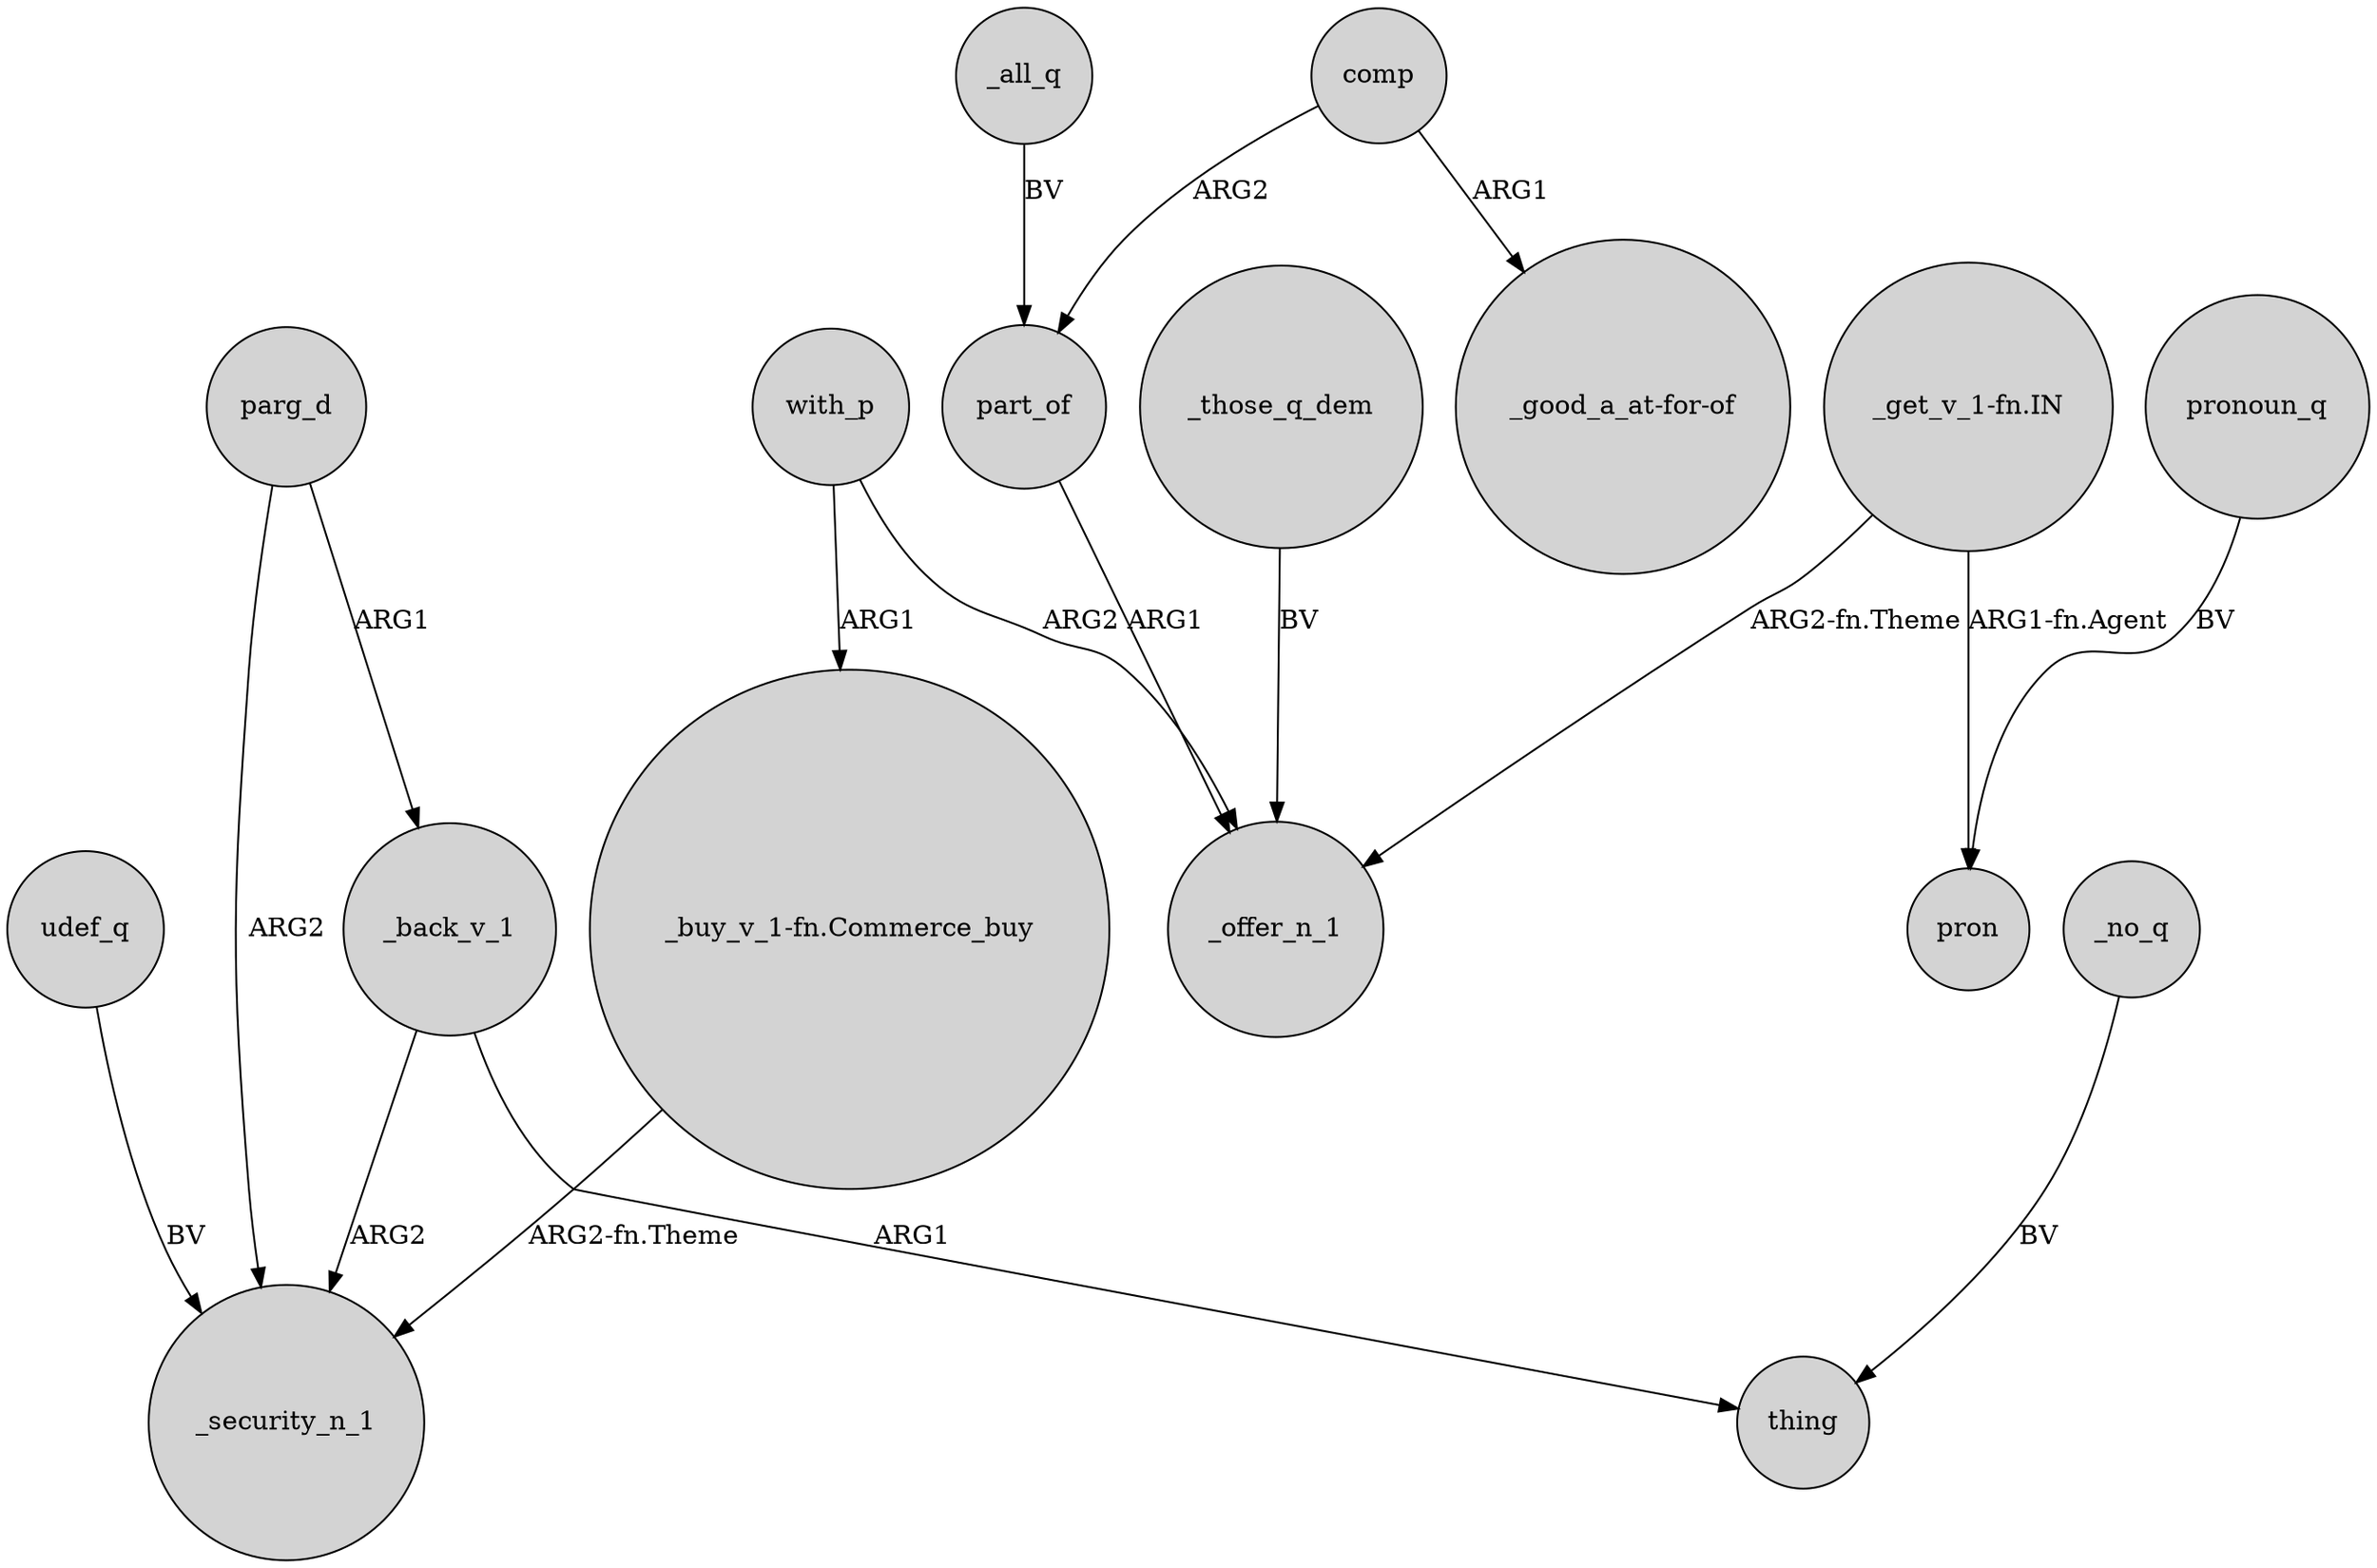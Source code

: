 digraph {
	node [shape=circle style=filled]
	_back_v_1 -> _security_n_1 [label=ARG2]
	with_p -> _offer_n_1 [label=ARG2]
	part_of -> _offer_n_1 [label=ARG1]
	"_get_v_1-fn.IN" -> pron [label="ARG1-fn.Agent"]
	_back_v_1 -> thing [label=ARG1]
	parg_d -> _security_n_1 [label=ARG2]
	"_get_v_1-fn.IN" -> _offer_n_1 [label="ARG2-fn.Theme"]
	_all_q -> part_of [label=BV]
	_no_q -> thing [label=BV]
	with_p -> "_buy_v_1-fn.Commerce_buy" [label=ARG1]
	"_buy_v_1-fn.Commerce_buy" -> _security_n_1 [label="ARG2-fn.Theme"]
	comp -> "_good_a_at-for-of" [label=ARG1]
	comp -> part_of [label=ARG2]
	parg_d -> _back_v_1 [label=ARG1]
	udef_q -> _security_n_1 [label=BV]
	_those_q_dem -> _offer_n_1 [label=BV]
	pronoun_q -> pron [label=BV]
}
